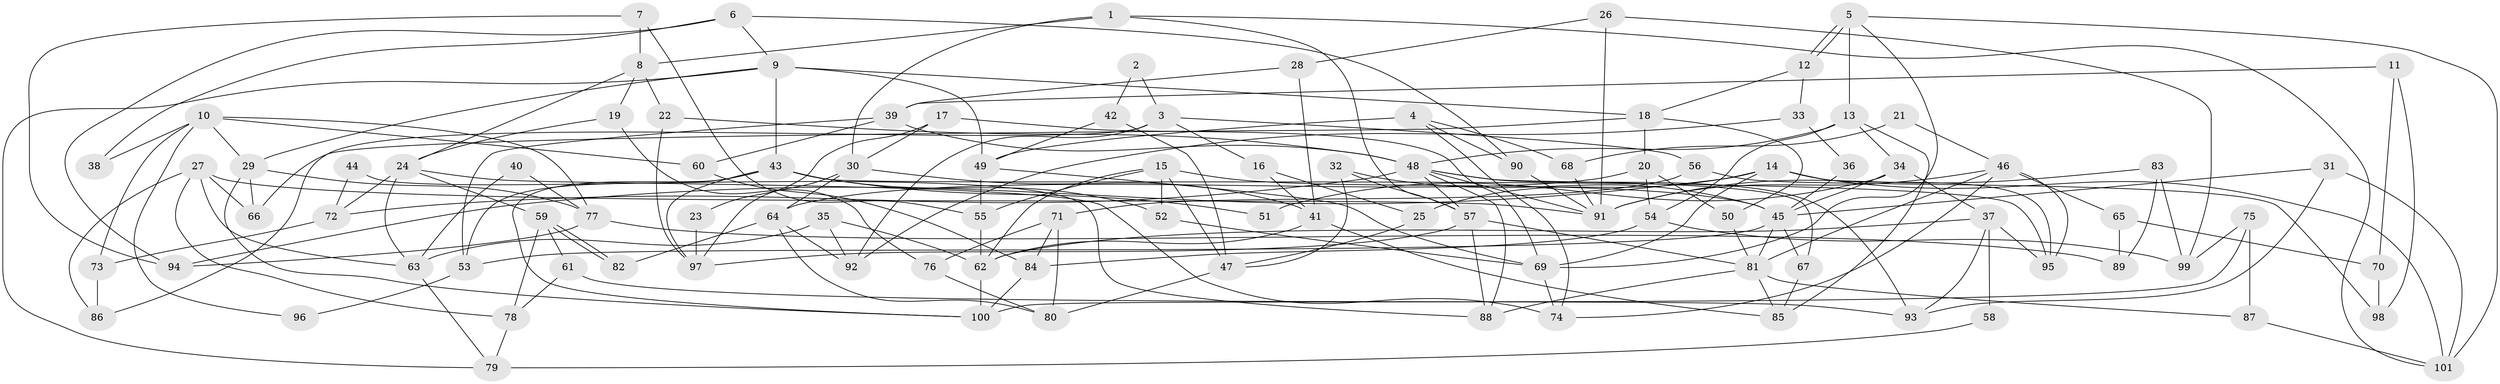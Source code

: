 // coarse degree distribution, {7: 0.10606060606060606, 3: 0.2727272727272727, 6: 0.09090909090909091, 5: 0.18181818181818182, 8: 0.07575757575757576, 4: 0.10606060606060606, 2: 0.10606060606060606, 12: 0.015151515151515152, 9: 0.030303030303030304, 11: 0.015151515151515152}
// Generated by graph-tools (version 1.1) at 2025/52/02/27/25 19:52:09]
// undirected, 101 vertices, 202 edges
graph export_dot {
graph [start="1"]
  node [color=gray90,style=filled];
  1;
  2;
  3;
  4;
  5;
  6;
  7;
  8;
  9;
  10;
  11;
  12;
  13;
  14;
  15;
  16;
  17;
  18;
  19;
  20;
  21;
  22;
  23;
  24;
  25;
  26;
  27;
  28;
  29;
  30;
  31;
  32;
  33;
  34;
  35;
  36;
  37;
  38;
  39;
  40;
  41;
  42;
  43;
  44;
  45;
  46;
  47;
  48;
  49;
  50;
  51;
  52;
  53;
  54;
  55;
  56;
  57;
  58;
  59;
  60;
  61;
  62;
  63;
  64;
  65;
  66;
  67;
  68;
  69;
  70;
  71;
  72;
  73;
  74;
  75;
  76;
  77;
  78;
  79;
  80;
  81;
  82;
  83;
  84;
  85;
  86;
  87;
  88;
  89;
  90;
  91;
  92;
  93;
  94;
  95;
  96;
  97;
  98;
  99;
  100;
  101;
  1 -- 8;
  1 -- 30;
  1 -- 57;
  1 -- 101;
  2 -- 42;
  2 -- 3;
  3 -- 92;
  3 -- 16;
  3 -- 56;
  3 -- 86;
  4 -- 49;
  4 -- 74;
  4 -- 68;
  4 -- 90;
  5 -- 69;
  5 -- 12;
  5 -- 12;
  5 -- 13;
  5 -- 101;
  6 -- 9;
  6 -- 94;
  6 -- 38;
  6 -- 90;
  7 -- 94;
  7 -- 55;
  7 -- 8;
  8 -- 22;
  8 -- 19;
  8 -- 24;
  9 -- 18;
  9 -- 29;
  9 -- 43;
  9 -- 49;
  9 -- 79;
  10 -- 73;
  10 -- 29;
  10 -- 38;
  10 -- 60;
  10 -- 77;
  10 -- 96;
  11 -- 39;
  11 -- 70;
  11 -- 98;
  12 -- 18;
  12 -- 33;
  13 -- 85;
  13 -- 34;
  13 -- 48;
  13 -- 54;
  14 -- 101;
  14 -- 69;
  14 -- 25;
  14 -- 94;
  14 -- 95;
  15 -- 45;
  15 -- 52;
  15 -- 47;
  15 -- 55;
  15 -- 62;
  16 -- 25;
  16 -- 41;
  17 -- 30;
  17 -- 69;
  17 -- 23;
  18 -- 50;
  18 -- 20;
  18 -- 66;
  19 -- 24;
  19 -- 76;
  20 -- 54;
  20 -- 64;
  20 -- 50;
  21 -- 46;
  21 -- 68;
  22 -- 97;
  22 -- 48;
  23 -- 97;
  24 -- 63;
  24 -- 59;
  24 -- 72;
  24 -- 74;
  25 -- 47;
  26 -- 28;
  26 -- 91;
  26 -- 99;
  27 -- 91;
  27 -- 78;
  27 -- 63;
  27 -- 66;
  27 -- 86;
  28 -- 41;
  28 -- 39;
  29 -- 66;
  29 -- 100;
  29 -- 77;
  30 -- 97;
  30 -- 41;
  30 -- 64;
  31 -- 101;
  31 -- 93;
  31 -- 45;
  32 -- 57;
  32 -- 45;
  32 -- 47;
  33 -- 92;
  33 -- 36;
  34 -- 45;
  34 -- 37;
  34 -- 51;
  35 -- 63;
  35 -- 62;
  35 -- 92;
  36 -- 45;
  37 -- 95;
  37 -- 58;
  37 -- 62;
  37 -- 93;
  39 -- 60;
  39 -- 48;
  39 -- 53;
  40 -- 77;
  40 -- 63;
  41 -- 85;
  41 -- 62;
  42 -- 49;
  42 -- 47;
  43 -- 95;
  43 -- 51;
  43 -- 52;
  43 -- 53;
  43 -- 97;
  43 -- 100;
  44 -- 88;
  44 -- 72;
  45 -- 53;
  45 -- 67;
  45 -- 81;
  46 -- 81;
  46 -- 91;
  46 -- 65;
  46 -- 74;
  46 -- 95;
  47 -- 80;
  48 -- 57;
  48 -- 67;
  48 -- 72;
  48 -- 88;
  48 -- 91;
  48 -- 93;
  49 -- 55;
  49 -- 69;
  50 -- 81;
  52 -- 69;
  53 -- 96;
  54 -- 99;
  54 -- 84;
  55 -- 62;
  56 -- 71;
  56 -- 98;
  57 -- 88;
  57 -- 81;
  57 -- 97;
  58 -- 79;
  59 -- 82;
  59 -- 82;
  59 -- 61;
  59 -- 78;
  60 -- 84;
  61 -- 93;
  61 -- 78;
  62 -- 100;
  63 -- 79;
  64 -- 80;
  64 -- 82;
  64 -- 92;
  65 -- 89;
  65 -- 70;
  67 -- 85;
  68 -- 91;
  69 -- 74;
  70 -- 98;
  71 -- 76;
  71 -- 84;
  71 -- 80;
  72 -- 73;
  73 -- 86;
  75 -- 100;
  75 -- 87;
  75 -- 99;
  76 -- 80;
  77 -- 89;
  77 -- 94;
  78 -- 79;
  81 -- 85;
  81 -- 87;
  81 -- 88;
  83 -- 91;
  83 -- 99;
  83 -- 89;
  84 -- 100;
  87 -- 101;
  90 -- 91;
}
